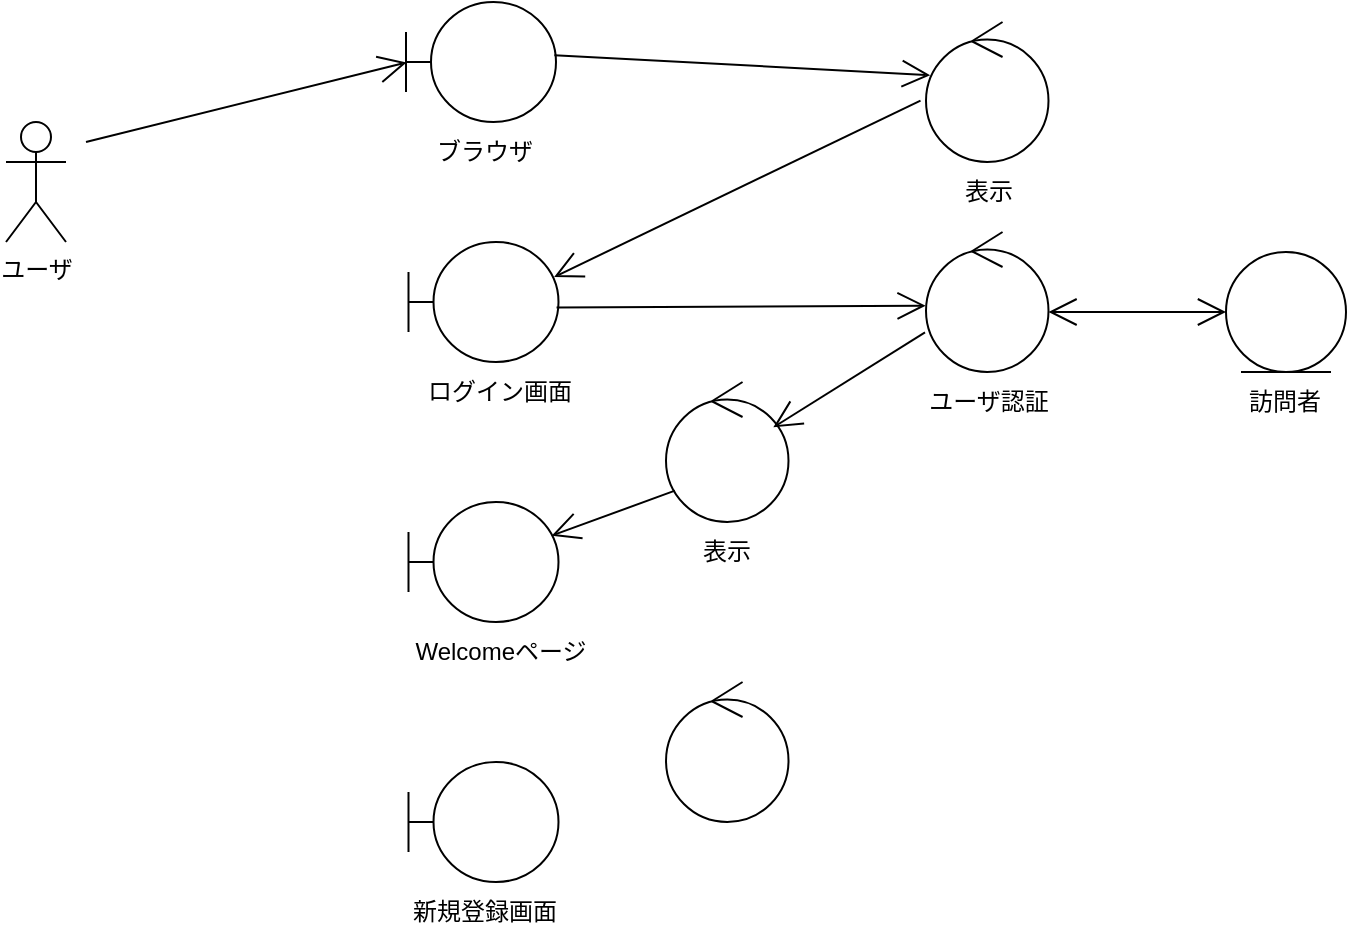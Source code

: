 <mxfile version="28.2.2">
  <diagram id="IIJvmYnE2bA1GNp1zXpH" name="ページ1">
    <mxGraphModel dx="973" dy="634" grid="1" gridSize="10" guides="1" tooltips="1" connect="1" arrows="1" fold="1" page="1" pageScale="1" pageWidth="827" pageHeight="1169" math="0" shadow="0">
      <root>
        <mxCell id="0" />
        <mxCell id="1" parent="0" />
        <mxCell id="oTEgjta9p7YTeW6vRbLK-2" value="ユーザ" style="shape=umlActor;verticalLabelPosition=bottom;verticalAlign=top;html=1;outlineConnect=0;" vertex="1" parent="1">
          <mxGeometry x="120" y="130" width="30" height="60" as="geometry" />
        </mxCell>
        <mxCell id="oTEgjta9p7YTeW6vRbLK-3" value="" style="shape=umlBoundary;whiteSpace=wrap;html=1;" vertex="1" parent="1">
          <mxGeometry x="320" y="70" width="75" height="60" as="geometry" />
        </mxCell>
        <mxCell id="oTEgjta9p7YTeW6vRbLK-4" value="ブラウザ" style="text;html=1;align=center;verticalAlign=middle;whiteSpace=wrap;rounded=0;" vertex="1" parent="1">
          <mxGeometry x="327.5" y="130" width="62.5" height="30" as="geometry" />
        </mxCell>
        <mxCell id="oTEgjta9p7YTeW6vRbLK-5" value="" style="shape=umlBoundary;whiteSpace=wrap;html=1;" vertex="1" parent="1">
          <mxGeometry x="321.25" y="190" width="75" height="60" as="geometry" />
        </mxCell>
        <mxCell id="oTEgjta9p7YTeW6vRbLK-6" value="ログイン画面" style="text;html=1;align=center;verticalAlign=middle;whiteSpace=wrap;rounded=0;" vertex="1" parent="1">
          <mxGeometry x="327.5" y="250" width="77.5" height="30" as="geometry" />
        </mxCell>
        <mxCell id="oTEgjta9p7YTeW6vRbLK-7" value="" style="ellipse;shape=umlControl;whiteSpace=wrap;html=1;" vertex="1" parent="1">
          <mxGeometry x="580" y="80" width="61.25" height="70" as="geometry" />
        </mxCell>
        <mxCell id="oTEgjta9p7YTeW6vRbLK-8" value="表示" style="text;html=1;align=center;verticalAlign=middle;whiteSpace=wrap;rounded=0;" vertex="1" parent="1">
          <mxGeometry x="580" y="150" width="62.5" height="30" as="geometry" />
        </mxCell>
        <mxCell id="oTEgjta9p7YTeW6vRbLK-10" value="" style="endArrow=open;endFill=1;endSize=12;html=1;rounded=0;entryX=0.004;entryY=0.504;entryDx=0;entryDy=0;entryPerimeter=0;" edge="1" parent="1" target="oTEgjta9p7YTeW6vRbLK-3">
          <mxGeometry width="160" relative="1" as="geometry">
            <mxPoint x="160" y="140" as="sourcePoint" />
            <mxPoint x="440" y="170" as="targetPoint" />
          </mxGeometry>
        </mxCell>
        <mxCell id="oTEgjta9p7YTeW6vRbLK-11" value="" style="endArrow=open;endFill=1;endSize=12;html=1;rounded=0;entryX=0.034;entryY=0.38;entryDx=0;entryDy=0;entryPerimeter=0;exitX=0.989;exitY=0.443;exitDx=0;exitDy=0;exitPerimeter=0;" edge="1" parent="1" source="oTEgjta9p7YTeW6vRbLK-3" target="oTEgjta9p7YTeW6vRbLK-7">
          <mxGeometry width="160" relative="1" as="geometry">
            <mxPoint x="170" y="170" as="sourcePoint" />
            <mxPoint x="330" y="130" as="targetPoint" />
          </mxGeometry>
        </mxCell>
        <mxCell id="oTEgjta9p7YTeW6vRbLK-12" value="" style="endArrow=open;endFill=1;endSize=12;html=1;rounded=0;exitX=-0.045;exitY=0.561;exitDx=0;exitDy=0;exitPerimeter=0;entryX=0.971;entryY=0.292;entryDx=0;entryDy=0;entryPerimeter=0;" edge="1" parent="1" source="oTEgjta9p7YTeW6vRbLK-7" target="oTEgjta9p7YTeW6vRbLK-5">
          <mxGeometry width="160" relative="1" as="geometry">
            <mxPoint x="390" y="140" as="sourcePoint" />
            <mxPoint x="410" y="209" as="targetPoint" />
          </mxGeometry>
        </mxCell>
        <mxCell id="oTEgjta9p7YTeW6vRbLK-13" value="" style="ellipse;shape=umlControl;whiteSpace=wrap;html=1;" vertex="1" parent="1">
          <mxGeometry x="580" y="185" width="61.25" height="70" as="geometry" />
        </mxCell>
        <mxCell id="oTEgjta9p7YTeW6vRbLK-14" value="" style="endArrow=open;endFill=1;endSize=12;html=1;rounded=0;exitX=0.987;exitY=0.546;exitDx=0;exitDy=0;exitPerimeter=0;entryX=-0.003;entryY=0.526;entryDx=0;entryDy=0;entryPerimeter=0;" edge="1" parent="1" source="oTEgjta9p7YTeW6vRbLK-5" target="oTEgjta9p7YTeW6vRbLK-13">
          <mxGeometry width="160" relative="1" as="geometry">
            <mxPoint x="410" y="225" as="sourcePoint" />
            <mxPoint x="560" y="220" as="targetPoint" />
          </mxGeometry>
        </mxCell>
        <mxCell id="oTEgjta9p7YTeW6vRbLK-15" value="ユーザ認証" style="text;html=1;align=center;verticalAlign=middle;whiteSpace=wrap;rounded=0;" vertex="1" parent="1">
          <mxGeometry x="580" y="255" width="62.5" height="30" as="geometry" />
        </mxCell>
        <mxCell id="oTEgjta9p7YTeW6vRbLK-16" value="" style="ellipse;shape=umlEntity;whiteSpace=wrap;html=1;" vertex="1" parent="1">
          <mxGeometry x="730" y="195" width="60" height="60" as="geometry" />
        </mxCell>
        <mxCell id="oTEgjta9p7YTeW6vRbLK-17" value="訪問者" style="text;html=1;align=center;verticalAlign=middle;whiteSpace=wrap;rounded=0;" vertex="1" parent="1">
          <mxGeometry x="727.5" y="255" width="62.5" height="30" as="geometry" />
        </mxCell>
        <mxCell id="oTEgjta9p7YTeW6vRbLK-18" value="" style="endArrow=open;endFill=1;endSize=12;html=1;rounded=0;entryX=0;entryY=0.5;entryDx=0;entryDy=0;" edge="1" parent="1" target="oTEgjta9p7YTeW6vRbLK-16">
          <mxGeometry width="160" relative="1" as="geometry">
            <mxPoint x="680" y="225" as="sourcePoint" />
            <mxPoint x="640" y="130" as="targetPoint" />
          </mxGeometry>
        </mxCell>
        <mxCell id="oTEgjta9p7YTeW6vRbLK-19" value="" style="endArrow=open;endFill=1;endSize=12;html=1;rounded=0;" edge="1" parent="1">
          <mxGeometry width="160" relative="1" as="geometry">
            <mxPoint x="680" y="225" as="sourcePoint" />
            <mxPoint x="641.25" y="225" as="targetPoint" />
          </mxGeometry>
        </mxCell>
        <mxCell id="oTEgjta9p7YTeW6vRbLK-20" value="" style="ellipse;shape=umlControl;whiteSpace=wrap;html=1;" vertex="1" parent="1">
          <mxGeometry x="450" y="260" width="61.25" height="70" as="geometry" />
        </mxCell>
        <mxCell id="oTEgjta9p7YTeW6vRbLK-21" value="" style="shape=umlBoundary;whiteSpace=wrap;html=1;" vertex="1" parent="1">
          <mxGeometry x="321.25" y="320" width="75" height="60" as="geometry" />
        </mxCell>
        <mxCell id="oTEgjta9p7YTeW6vRbLK-22" value="Welcomeページ" style="text;html=1;align=center;verticalAlign=middle;whiteSpace=wrap;rounded=0;" vertex="1" parent="1">
          <mxGeometry x="321" y="380" width="92.5" height="30" as="geometry" />
        </mxCell>
        <mxCell id="oTEgjta9p7YTeW6vRbLK-23" value="表示" style="text;html=1;align=center;verticalAlign=middle;whiteSpace=wrap;rounded=0;" vertex="1" parent="1">
          <mxGeometry x="434.38" y="330" width="92.5" height="30" as="geometry" />
        </mxCell>
        <mxCell id="oTEgjta9p7YTeW6vRbLK-24" value="" style="endArrow=open;endFill=1;endSize=12;html=1;rounded=0;exitX=-0.008;exitY=0.717;exitDx=0;exitDy=0;exitPerimeter=0;entryX=0.876;entryY=0.324;entryDx=0;entryDy=0;entryPerimeter=0;" edge="1" parent="1" source="oTEgjta9p7YTeW6vRbLK-13" target="oTEgjta9p7YTeW6vRbLK-20">
          <mxGeometry width="160" relative="1" as="geometry">
            <mxPoint x="520" y="221" as="sourcePoint" />
            <mxPoint x="705" y="220" as="targetPoint" />
          </mxGeometry>
        </mxCell>
        <mxCell id="oTEgjta9p7YTeW6vRbLK-25" value="" style="endArrow=open;endFill=1;endSize=12;html=1;rounded=0;exitX=0.073;exitY=0.776;exitDx=0;exitDy=0;exitPerimeter=0;entryX=0.954;entryY=0.281;entryDx=0;entryDy=0;entryPerimeter=0;" edge="1" parent="1" source="oTEgjta9p7YTeW6vRbLK-20" target="oTEgjta9p7YTeW6vRbLK-21">
          <mxGeometry width="160" relative="1" as="geometry">
            <mxPoint x="586" y="270" as="sourcePoint" />
            <mxPoint x="510" y="318" as="targetPoint" />
          </mxGeometry>
        </mxCell>
        <mxCell id="oTEgjta9p7YTeW6vRbLK-26" value="" style="shape=umlBoundary;whiteSpace=wrap;html=1;" vertex="1" parent="1">
          <mxGeometry x="321.25" y="450" width="75" height="60" as="geometry" />
        </mxCell>
        <mxCell id="oTEgjta9p7YTeW6vRbLK-27" value="新規登録画面" style="text;html=1;align=center;verticalAlign=middle;whiteSpace=wrap;rounded=0;" vertex="1" parent="1">
          <mxGeometry x="312.5" y="510" width="92.5" height="30" as="geometry" />
        </mxCell>
        <mxCell id="oTEgjta9p7YTeW6vRbLK-28" value="" style="ellipse;shape=umlControl;whiteSpace=wrap;html=1;" vertex="1" parent="1">
          <mxGeometry x="450.01" y="410" width="61.25" height="70" as="geometry" />
        </mxCell>
      </root>
    </mxGraphModel>
  </diagram>
</mxfile>
